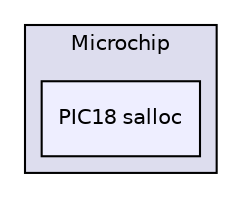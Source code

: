 digraph "C:/Users/mainuser/Desktop/School/SeniorProject/EthKitTCP/Microchip/PIC18 salloc" {
  compound=true
  node [ fontsize="10", fontname="Helvetica"];
  edge [ labelfontsize="10", labelfontname="Helvetica"];
  subgraph clusterdir_75a0e0ee32de9d5f6d78f757d89d8692 {
    graph [ bgcolor="#ddddee", pencolor="black", label="Microchip" fontname="Helvetica", fontsize="10", URL="dir_75a0e0ee32de9d5f6d78f757d89d8692.html"]
  dir_a076f655afbdb610c3ee8ac6a0138385 [shape=box, label="PIC18 salloc", style="filled", fillcolor="#eeeeff", pencolor="black", URL="dir_a076f655afbdb610c3ee8ac6a0138385.html"];
  }
}
